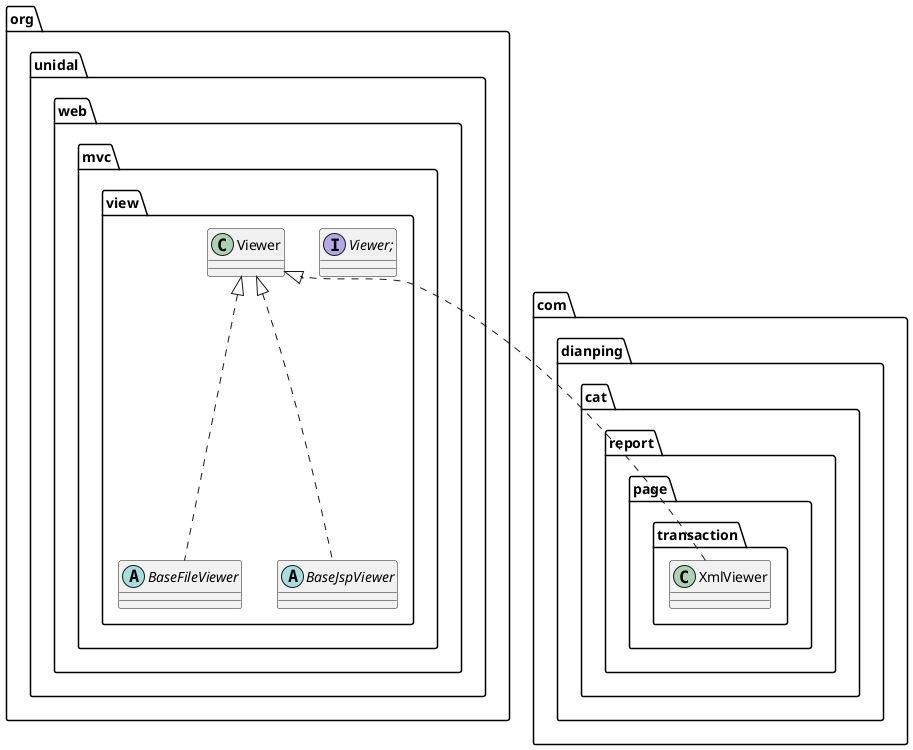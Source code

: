 @startuml
'https://plantuml.com/class-diagram

package org.unidal.web.mvc.view {
  interface Viewer;

  abstract class BaseFileViewer
  abstract class BaseJspViewer

  Viewer <|.. BaseFileViewer
  Viewer <|.. BaseJspViewer
}

package com.dianping.cat.report.page.transaction {
  class XmlViewer

  Viewer <|.. XmlViewer
}

@enduml